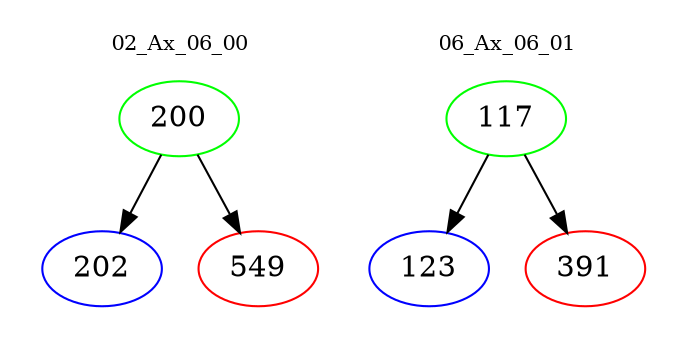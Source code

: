 digraph{
subgraph cluster_0 {
color = white
label = "02_Ax_06_00";
fontsize=10;
T0_200 [label="200", color="green"]
T0_200 -> T0_202 [color="black"]
T0_202 [label="202", color="blue"]
T0_200 -> T0_549 [color="black"]
T0_549 [label="549", color="red"]
}
subgraph cluster_1 {
color = white
label = "06_Ax_06_01";
fontsize=10;
T1_117 [label="117", color="green"]
T1_117 -> T1_123 [color="black"]
T1_123 [label="123", color="blue"]
T1_117 -> T1_391 [color="black"]
T1_391 [label="391", color="red"]
}
}
